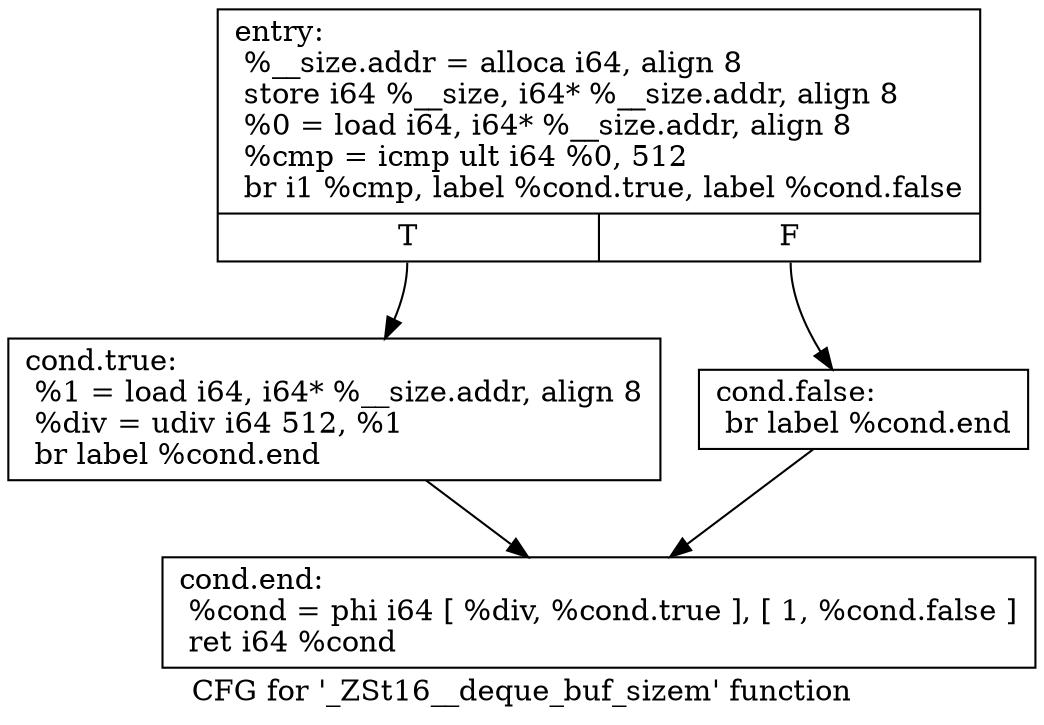 digraph "CFG for '_ZSt16__deque_buf_sizem' function" {
	label="CFG for '_ZSt16__deque_buf_sizem' function";

	Node0x6b684f0 [shape=record,label="{entry:\l  %__size.addr = alloca i64, align 8\l  store i64 %__size, i64* %__size.addr, align 8\l  %0 = load i64, i64* %__size.addr, align 8\l  %cmp = icmp ult i64 %0, 512\l  br i1 %cmp, label %cond.true, label %cond.false\l|{<s0>T|<s1>F}}"];
	Node0x6b684f0:s0 -> Node0x6b72750;
	Node0x6b684f0:s1 -> Node0x6b72830;
	Node0x6b72750 [shape=record,label="{cond.true:                                        \l  %1 = load i64, i64* %__size.addr, align 8\l  %div = udiv i64 512, %1\l  br label %cond.end\l}"];
	Node0x6b72750 -> Node0x6b72a30;
	Node0x6b72830 [shape=record,label="{cond.false:                                       \l  br label %cond.end\l}"];
	Node0x6b72830 -> Node0x6b72a30;
	Node0x6b72a30 [shape=record,label="{cond.end:                                         \l  %cond = phi i64 [ %div, %cond.true ], [ 1, %cond.false ]\l  ret i64 %cond\l}"];
}
